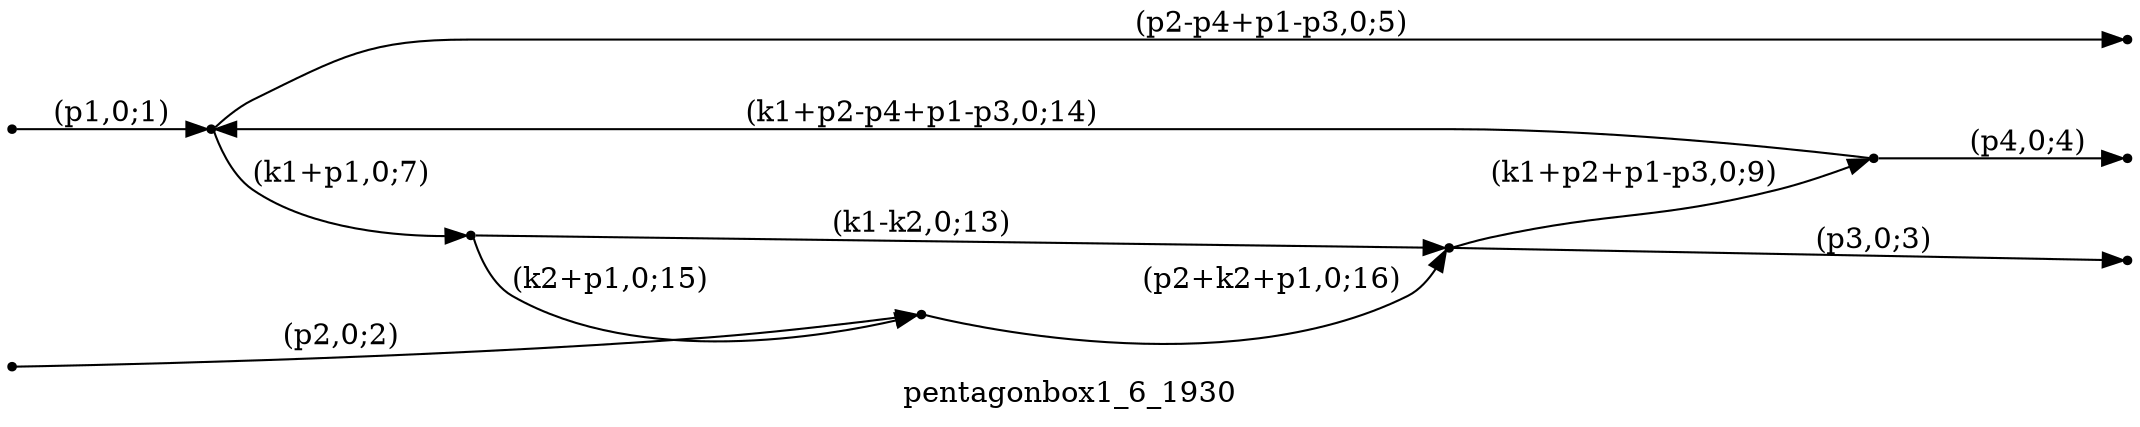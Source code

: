 digraph pentagonbox1_6_1930 {
  label="pentagonbox1_6_1930";
  rankdir="LR";
  subgraph edges {
    -1 -> 3 [label="(p1,0;1)"];
    -2 -> 5 [label="(p2,0;2)"];
    4 -> -3 [label="(p3,0;3)"];
    2 -> -4 [label="(p4,0;4)"];
    3 -> -5 [label="(p2-p4+p1-p3,0;5)"];
    3 -> 1 [label="(k1+p1,0;7)"];
    4 -> 2 [label="(k1+p2+p1-p3,0;9)"];
    1 -> 4 [label="(k1-k2,0;13)"];
    2 -> 3 [label="(k1+p2-p4+p1-p3,0;14)"];
    1 -> 5 [label="(k2+p1,0;15)"];
    5 -> 4 [label="(p2+k2+p1,0;16)"];
  }
  subgraph incoming { rank="source"; -1; -2; }
  subgraph outgoing { rank="sink"; -3; -4; -5; }
-5 [shape=point];
-4 [shape=point];
-3 [shape=point];
-2 [shape=point];
-1 [shape=point];
1 [shape=point];
2 [shape=point];
3 [shape=point];
4 [shape=point];
5 [shape=point];
}

